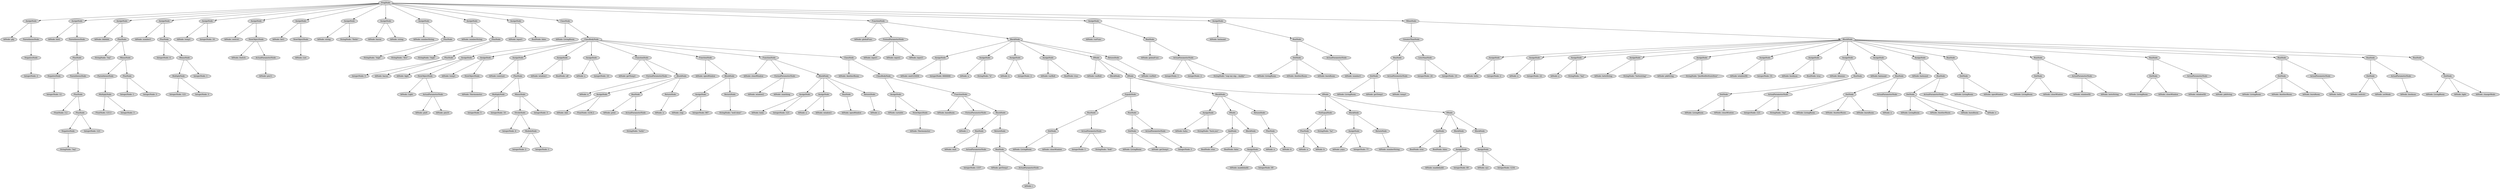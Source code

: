 digraph G {
	graph [ranksep=1.5 ratio=fill]
	node [style=filled]
	-9223363251847516100 [label=ProgNode]
	8785007195221 [label=AssignNode]
	-9223363251847516100 -> 8785007195221
	8785007195249 [label="IdNode: ghj"]
	8785007195221 -> 8785007195249
	-9223363251847580535 [label=ParenthesesNode]
	8785007195221 -> -9223363251847580535
	8785007195242 [label=NegativeNode]
	-9223363251847580535 -> 8785007195242
	8785007195298 [label="IntegerNode: 2"]
	8785007195242 -> 8785007195298
	8785007195235 [label=AssignNode]
	-9223363251847516100 -> 8785007195235
	-9223363251847580549 [label="IdNode: bird"]
	8785007195235 -> -9223363251847580549
	-9223363251847580521 [label=ParenthesesNode]
	8785007195235 -> -9223363251847580521
	8785007195291 [label=PlusNode]
	-9223363251847580521 -> 8785007195291
	8785007195312 [label=NegativeNode]
	8785007195291 -> 8785007195312
	-9223363251847580479 [label="IntegerNode: 12"]
	8785007195312 -> -9223363251847580479
	8785007195340 [label=ParenthesesNode]
	8785007195291 -> 8785007195340
	-9223363251847580444 [label=PlusNode]
	8785007195340 -> -9223363251847580444
	-9223363251847580458 [label="FloatNode: 3.2"]
	-9223363251847580444 -> -9223363251847580458
	-9223363251847580451 [label=PlusNode]
	-9223363251847580444 -> -9223363251847580451
	8785007195368 [label=NegativeNode]
	-9223363251847580451 -> 8785007195368
	8785007195361 [label="StringNode: \"hej\""]
	8785007195368 -> 8785007195361
	-9223363251847580437 [label="IntegerNode: 123"]
	-9223363251847580451 -> -9223363251847580437
	-9223363251847580563 [label=AssignNode]
	-9223363251847516100 -> -9223363251847580563
	8785007195263 [label="IdNode: bhbhbh"]
	-9223363251847580563 -> 8785007195263
	-9223363251847580570 [label=PlusNode]
	-9223363251847580563 -> -9223363251847580570
	-9223363251847580500 [label="StringNode: \"hej\""]
	-9223363251847580570 -> -9223363251847580500
	8785007195333 [label=MinusNode]
	-9223363251847580570 -> 8785007195333
	8785007195277 [label=ParenthesesNode]
	8785007195333 -> 8785007195277
	-9223363251847580423 [label=MultiplyNode]
	8785007195277 -> -9223363251847580423
	8785007195354 [label="FloatNode: 123.2"]
	-9223363251847580423 -> 8785007195354
	-9223363251847580430 [label="IntegerNode: 3"]
	-9223363251847580423 -> -9223363251847580430
	-9223363251847580486 [label=PlusNode]
	8785007195333 -> -9223363251847580486
	-9223363251847580472 [label="IntegerNode: 1"]
	-9223363251847580486 -> -9223363251847580472
	8785007195382 [label="IntegerNode: 3"]
	-9223363251847580486 -> 8785007195382
	-9223363251847580556 [label=AssignNode]
	-9223363251847516100 -> -9223363251847580556
	-9223363251847580528 [label="IdNode: number1"]
	-9223363251847580556 -> -9223363251847580528
	8785007195375 [label=PlusNode]
	-9223363251847580556 -> 8785007195375
	-9223363251847580493 [label="IntegerNode: 4"]
	8785007195375 -> -9223363251847580493
	8785007195389 [label=MinusNode]
	8785007195375 -> 8785007195389
	8785007195347 [label=MultiplyNode]
	8785007195389 -> 8785007195347
	8785007199752 [label="IntegerNode: 123"]
	8785007195347 -> 8785007199752
	-9223363251847576046 [label="IntegerNode: 3"]
	8785007195347 -> -9223363251847576046
	-9223363251847576039 [label="IntegerNode: 1"]
	8785007195389 -> -9223363251847576039
	8785007195270 [label=AssignNode]
	-9223363251847516100 -> 8785007195270
	8785007195319 [label="IdNode: temp1"]
	8785007195270 -> 8785007195319
	-9223363251847576032 [label="IntegerNode: 10"]
	8785007195270 -> -9223363251847576032
	8785007195284 [label=AssignNode]
	-9223363251847516100 -> 8785007195284
	-9223363251847576053 [label="IdNode: switch1"]
	8785007195284 -> -9223363251847576053
	8785007199787 [label=NewObjectNode]
	8785007195284 -> 8785007199787
	8785007199794 [label="IdNode: Switch"]
	8785007199787 -> 8785007199794
	-9223363251847576018 [label=ActualParameterNode]
	8785007199787 -> -9223363251847576018
	8785007199836 [label="IdNode: pin11"]
	-9223363251847576018 -> 8785007199836
	8785007195305 [label=AssignNode]
	-9223363251847516100 -> 8785007195305
	8785007199780 [label="IdNode: list1"]
	8785007195305 -> 8785007199780
	-9223363251847576004 [label=NewObjectNode]
	8785007195305 -> -9223363251847576004
	8785007199815 [label="IdNode: List"]
	-9223363251847576004 -> 8785007199815
	8785007199773 [label=AssignNode]
	-9223363251847516100 -> 8785007199773
	-9223363251847576011 [label="IdNode: string"]
	8785007199773 -> -9223363251847576011
	8785007199829 [label="StringNode: \"Hello\""]
	8785007199773 -> 8785007199829
	8785007199766 [label=AssignNode]
	-9223363251847516100 -> 8785007199766
	8785007199808 [label="IdNode: bacon"]
	8785007199766 -> 8785007199808
	8785007199850 [label="IdNode: string"]
	8785007199766 -> 8785007199850
	-9223363251847576060 [label=AssignNode]
	-9223363251847516100 -> -9223363251847576060
	-9223363251847575983 [label="IdNode: numberString"]
	-9223363251847576060 -> -9223363251847575983
	8785007199843 [label=PlusNode]
	-9223363251847576060 -> 8785007199843
	-9223363251847575962 [label="StringNode: \"high\""]
	8785007199843 -> -9223363251847575962
	-9223363251847575941 [label="StringNode: \"five\""]
	8785007199843 -> -9223363251847575941
	-9223363251847576025 [label=AssignNode]
	-9223363251847516100 -> -9223363251847576025
	-9223363251847575976 [label="IdNode: numberString"]
	-9223363251847576025 -> -9223363251847575976
	8785007199871 [label=PlusNode]
	-9223363251847576025 -> 8785007199871
	8785007199878 [label="StringNode: \"high\""]
	8785007199871 -> 8785007199878
	-9223363251847575927 [label=PlusNode]
	8785007199871 -> -9223363251847575927
	8785007199892 [label="IntegerNode: 5"]
	-9223363251847575927 -> 8785007199892
	8785007199906 [label="IdNode: bacon"]
	-9223363251847575927 -> 8785007199906
	8785007199801 [label=AssignNode]
	-9223363251847516100 -> 8785007199801
	8785007199857 [label="IdNode: input1"]
	8785007199801 -> 8785007199857
	-9223363251847575899 [label="BoolNode: false"]
	8785007199801 -> -9223363251847575899
	8785007199864 [label=ClassNode]
	-9223363251847516100 -> 8785007199864
	-9223363251847575955 [label="IdNode: LivingRoom"]
	8785007199864 -> -9223363251847575955
	8785007199822 [label=ClassBodyNode]
	8785007199864 -> 8785007199822
	8785007199885 [label=AssignNode]
	8785007199822 -> 8785007199885
	-9223363251847575920 [label="IdNode: light"]
	8785007199885 -> -9223363251847575920
	8785007199934 [label=NewObjectNode]
	8785007199885 -> 8785007199934
	8785007199941 [label="IdNode: Light"]
	8785007199934 -> 8785007199941
	-9223363251847575871 [label=ActualParameterNode]
	8785007199934 -> -9223363251847575871
	8785007199983 [label="IdNode: pin9"]
	-9223363251847575871 -> 8785007199983
	-9223363251847575829 [label="IdNode: pin10"]
	-9223363251847575871 -> -9223363251847575829
	8785007199899 [label=AssignNode]
	8785007199822 -> 8785007199899
	8785007199920 [label="IdNode: temp1"]
	8785007199899 -> 8785007199920
	8785007199948 [label=NewObjectNode]
	8785007199899 -> 8785007199948
	8785007199955 [label="IdNode: Thermometer"]
	8785007199948 -> 8785007199955
	8785007199913 [label=AssignNode]
	8785007199822 -> 8785007199913
	-9223363251847575864 [label="IdNode: constant"]
	8785007199913 -> -9223363251847575864
	8785007199962 [label=PlusNode]
	8785007199913 -> 8785007199962
	-9223363251847575843 [label=MultiplyNode]
	8785007199962 -> -9223363251847575843
	-9223363251847575822 [label="IntegerNode: 5"]
	-9223363251847575843 -> -9223363251847575822
	8785007199997 [label="IntegerNode: 10"]
	-9223363251847575843 -> 8785007199997
	8785007199969 [label=MinusNode]
	8785007199962 -> 8785007199969
	8785007199990 [label=DivideNode]
	8785007199969 -> 8785007199990
	-9223363251847574524 [label="IntegerNode: 4"]
	8785007199990 -> -9223363251847574524
	8785007199976 [label=ModuloNode]
	8785007199990 -> 8785007199976
	8785007201295 [label="IntegerNode: 2"]
	8785007199976 -> 8785007201295
	-9223363251847574503 [label="IntegerNode: 1"]
	8785007199976 -> -9223363251847574503
	8785007201302 [label="IntegerNode: 3"]
	8785007199969 -> 8785007201302
	-9223363251847575906 [label=AssignNode]
	8785007199822 -> -9223363251847575906
	-9223363251847575857 [label="IdNode: window1"]
	-9223363251847575906 -> -9223363251847575857
	-9223363251847574517 [label="BoolNode: off"]
	-9223363251847575906 -> -9223363251847574517
	-9223363251847575885 [label=AssignNode]
	8785007199822 -> -9223363251847575885
	-9223363251847574510 [label="IdNode: x"]
	-9223363251847575885 -> -9223363251847574510
	8785007201330 [label="IntegerNode: 10"]
	-9223363251847575885 -> 8785007201330
	-9223363251847575878 [label=FunctionNode]
	8785007199822 -> -9223363251847575878
	-9223363251847574496 [label="IdNode: getTemp1"]
	-9223363251847575878 -> -9223363251847574496
	8785007201288 [label=FormalParameterNode]
	-9223363251847575878 -> 8785007201288
	8785007201316 [label="IdNode: n"]
	8785007201288 -> 8785007201316
	8785007201309 [label=BlockNode]
	-9223363251847575878 -> 8785007201309
	8785007201323 [label=AssignNode]
	8785007201309 -> 8785007201323
	-9223363251847574468 [label="IdNode: dab"]
	8785007201323 -> -9223363251847574468
	-9223363251847574440 [label="FloatNode: 1234.2"]
	8785007201323 -> -9223363251847574440
	-9223363251847574482 [label=RunNode]
	8785007201309 -> -9223363251847574482
	8785007201351 [label="IdNode: print"]
	-9223363251847574482 -> 8785007201351
	8785007201337 [label=ActualParameterNode]
	-9223363251847574482 -> 8785007201337
	-9223363251847574426 [label="StringNode: \"hello\""]
	8785007201337 -> -9223363251847574426
	8785007201344 [label=ReturnNode]
	8785007201309 -> 8785007201344
	8785007201400 [label="IdNode: n"]
	8785007201344 -> 8785007201400
	-9223363251847574475 [label=FunctionNode]
	8785007199822 -> -9223363251847574475
	-9223363251847574461 [label="IdNode: openWindow"]
	-9223363251847574475 -> -9223363251847574461
	8785007201372 [label=BlockNode]
	-9223363251847574475 -> 8785007201372
	8785007201358 [label=AssignNode]
	8785007201372 -> 8785007201358
	8785007201386 [label="IdNode: clap"]
	8785007201358 -> 8785007201386
	8785007201414 [label="IntegerNode: 987"]
	8785007201358 -> 8785007201414
	-9223363251847574447 [label=ReturnNode]
	8785007201372 -> -9223363251847574447
	8785007201421 [label="StringNode: \"well done\""]
	-9223363251847574447 -> 8785007201421
	-9223363251847574454 [label=FunctionNode]
	8785007199822 -> -9223363251847574454
	8785007201393 [label="IdNode: closeWindow"]
	-9223363251847574454 -> 8785007201393
	-9223363251847574405 [label=FormalParameterNode]
	-9223363251847574454 -> -9223363251847574405
	-9223363251847574433 [label="IdNode: window2"]
	-9223363251847574405 -> -9223363251847574433
	-9223363251847574419 [label="IdNode: sumthing"]
	-9223363251847574405 -> -9223363251847574419
	8785007201379 [label=BlockNode]
	-9223363251847574454 -> 8785007201379
	-9223363251847574412 [label=AssignNode]
	8785007201379 -> -9223363251847574412
	8785007201428 [label="IdNode: baby"]
	-9223363251847574412 -> 8785007201428
	8785007201456 [label="IntegerNode: 123"]
	-9223363251847574412 -> 8785007201456
	-9223363251847574384 [label=AssignNode]
	8785007201379 -> -9223363251847574384
	-9223363251847574370 [label="IdNode: a"]
	-9223363251847574384 -> -9223363251847574370
	-9223363251847574335 [label="IdNode: window2"]
	-9223363251847574384 -> -9223363251847574335
	-9223363251847574398 [label=RunNode]
	8785007201379 -> -9223363251847574398
	-9223363251847574349 [label="IdNode: openWindow"]
	-9223363251847574398 -> -9223363251847574349
	-9223363251847574377 [label=ReturnNode]
	8785007201379 -> -9223363251847574377
	-9223363251847574314 [label="IdNode: a"]
	-9223363251847574377 -> -9223363251847574314
	-9223363251847574363 [label=ClassNode]
	8785007199822 -> -9223363251847574363
	8785007201435 [label="IdNode: AnotherRoom"]
	-9223363251847574363 -> 8785007201435
	-9223363251847574391 [label=ClassBodyNode]
	-9223363251847574363 -> -9223363251847574391
	8785007201463 [label=AssignNode]
	-9223363251847574391 -> 8785007201463
	-9223363251847574342 [label="IdNode: variable"]
	8785007201463 -> -9223363251847574342
	-9223363251847574307 [label=NewObjectNode]
	8785007201463 -> -9223363251847574307
	8785007201505 [label="IdNode: Thermometer"]
	-9223363251847574307 -> 8785007201505
	8785007201449 [label=FunctionNode]
	-9223363251847574391 -> 8785007201449
	-9223363251847574356 [label="IdNode: burnRoom"]
	8785007201449 -> -9223363251847574356
	8785007201477 [label=FormalParameterNode]
	8785007201449 -> 8785007201477
	8785007201470 [label="IdNode: i"]
	8785007201477 -> 8785007201470
	-9223363251847574321 [label=BlockNode]
	8785007201449 -> -9223363251847574321
	8785007201498 [label=RunNode]
	-9223363251847574321 -> 8785007201498
	-9223363251847574293 [label="IdNode: wait"]
	8785007201498 -> -9223363251847574293
	-9223363251847574300 [label=ActualParameterNode]
	8785007201498 -> -9223363251847574300
	8785007203343 [label="IntegerNode: 1337"]
	-9223363251847574300 -> 8785007203343
	8785007201512 [label=ReturnNode]
	-9223363251847574321 -> 8785007201512
	8785007203350 [label=RunNode]
	8785007201512 -> 8785007203350
	-9223363251847572448 [label="IdNode: getTemp1"]
	8785007203350 -> -9223363251847572448
	-9223363251847572455 [label=ActualParameterNode]
	8785007203350 -> -9223363251847572455
	-9223363251847572413 [label="IdNode: i"]
	-9223363251847572455 -> -9223363251847572413
	-9223363251847575913 [label=FunctionNode]
	-9223363251847516100 -> -9223363251847575913
	8785007199927 [label="IdNode: globalFunc"]
	-9223363251847575913 -> 8785007199927
	-9223363251847575850 [label=FormalParameterNode]
	-9223363251847575913 -> -9223363251847575850
	-9223363251847575815 [label="IdNode: input1"]
	-9223363251847575850 -> -9223363251847575815
	-9223363251847574489 [label="IdNode: input2"]
	-9223363251847575850 -> -9223363251847574489
	8785007201407 [label="IdNode: input3"]
	-9223363251847575850 -> 8785007201407
	-9223363251847575836 [label=BlockNode]
	-9223363251847575913 -> -9223363251847575836
	-9223363251847574328 [label=AssignNode]
	-9223363251847575836 -> -9223363251847574328
	8785007201526 [label="IdNode: smil123456"]
	-9223363251847574328 -> 8785007201526
	8785007203371 [label="IntegerNode: 6666666"]
	-9223363251847574328 -> 8785007203371
	8785007201484 [label=AssignNode]
	-9223363251847575836 -> 8785007201484
	-9223363251847574286 [label="IdNode: a"]
	8785007201484 -> -9223363251847574286
	8785007203364 [label="StringNode: \"h\""]
	8785007201484 -> 8785007203364
	8785007201491 [label=AssignNode]
	-9223363251847575836 -> 8785007201491
	-9223363251847572469 [label="IdNode: b"]
	8785007201491 -> -9223363251847572469
	-9223363251847572420 [label="IntegerNode: 2"]
	8785007201491 -> -9223363251847572420
	8785007203336 [label=AssignNode]
	-9223363251847575836 -> 8785007203336
	-9223363251847572441 [label="IdNode: varBoll"]
	8785007203336 -> -9223363251847572441
	-9223363251847572406 [label="BoolNode: true"]
	8785007203336 -> -9223363251847572406
	-9223363251847572476 [label=IfNode]
	-9223363251847575836 -> -9223363251847572476
	-9223363251847572392 [label="IdNode: varBoll"]
	-9223363251847572476 -> -9223363251847572392
	8785007203378 [label=BlockNode]
	-9223363251847572476 -> 8785007203378
	8785007203385 [label=IfNode]
	-9223363251847572476 -> 8785007203385
	-9223363251847572399 [label=EqualsNode]
	8785007203385 -> -9223363251847572399
	8785007203427 [label=RunNode]
	-9223363251847572399 -> 8785007203427
	8785007203441 [label=DotNode]
	8785007203427 -> 8785007203441
	-9223363251847572371 [label="IdNode: LivingRoom"]
	8785007203441 -> -9223363251847572371
	-9223363251847572364 [label="IdNode: closeWindow"]
	8785007203441 -> -9223363251847572364
	-9223363251847572378 [label=ActualParameterNode]
	8785007203427 -> -9223363251847572378
	8785007203476 [label="IntegerNode: 1"]
	-9223363251847572378 -> 8785007203476
	-9223363251847572336 [label="StringNode: \"fedt\""]
	-9223363251847572378 -> -9223363251847572336
	8785007203434 [label=RunNode]
	-9223363251847572399 -> 8785007203434
	-9223363251847572343 [label=DotNode]
	8785007203434 -> -9223363251847572343
	8785007203462 [label="IdNode: LivingRoom"]
	-9223363251847572343 -> 8785007203462
	-9223363251847572329 [label="IdNode: getTemp1"]
	-9223363251847572343 -> -9223363251847572329
	8785007203448 [label=ActualParameterNode]
	8785007203434 -> 8785007203448
	-9223363251847572301 [label="IntegerNode: 1"]
	8785007203448 -> -9223363251847572301
	8785007203406 [label=BlockNode]
	8785007203385 -> 8785007203406
	8785007203399 [label=AssignNode]
	8785007203406 -> 8785007203399
	8785007203455 [label="IdNode: haha"]
	8785007203399 -> 8785007203455
	8785007203490 [label="StringNode: \"fuck you\""]
	8785007203399 -> 8785007203490
	8785007203420 [label=IfNode]
	8785007203406 -> 8785007203420
	-9223363251847572350 [label=AndNode]
	8785007203420 -> -9223363251847572350
	8785007203511 [label="BoolNode: true"]
	-9223363251847572350 -> 8785007203511
	-9223363251847572294 [label="BoolNode: false"]
	-9223363251847572350 -> -9223363251847572294
	-9223363251847572357 [label=BlockNode]
	8785007203420 -> -9223363251847572357
	-9223363251847572315 [label=AssignNode]
	-9223363251847572357 -> -9223363251847572315
	-9223363251847572308 [label="IdNode: maddidaddi"]
	-9223363251847572315 -> -9223363251847572308
	-9223363251847572273 [label="IntegerNode: 69"]
	-9223363251847572315 -> -9223363251847572273
	8785007203413 [label=ReturnNode]
	8785007203406 -> 8785007203413
	-9223363251847572287 [label=PlusNode]
	8785007203413 -> -9223363251847572287
	-9223363251847572266 [label="IdNode: a"]
	-9223363251847572287 -> -9223363251847572266
	8785007203553 [label="IdNode: b"]
	-9223363251847572287 -> 8785007203553
	-9223363251847572322 [label=IfNode]
	8785007203385 -> -9223363251847572322
	8785007203483 [label=NotEqualNode]
	-9223363251847572322 -> 8785007203483
	8785007203504 [label=PlusNode]
	8785007203483 -> 8785007203504
	8785007203546 [label="IdNode: a"]
	8785007203504 -> 8785007203546
	8785007203532 [label="IdNode: b"]
	8785007203504 -> 8785007203532
	-9223363251847572245 [label="StringNode: \"ha\""]
	8785007203483 -> -9223363251847572245
	8785007203469 [label=BlockNode]
	-9223363251847572322 -> 8785007203469
	8785007203518 [label=AssignNode]
	8785007203469 -> 8785007203518
	-9223363251847572280 [label="IdNode: yaya"]
	8785007203518 -> -9223363251847572280
	8785007203581 [label="IntegerNode: 77"]
	8785007203518 -> 8785007203581
	8785007203525 [label=ReturnNode]
	8785007203469 -> 8785007203525
	8785007205903 [label="IdNode: numberString"]
	8785007203525 -> 8785007205903
	8785007203567 [label=IfNode]
	-9223363251847572322 -> 8785007203567
	8785007203560 [label=AndNode]
	8785007203567 -> 8785007203560
	-9223363251847569916 [label="BoolNode: true"]
	8785007203560 -> -9223363251847569916
	-9223363251847569909 [label="BoolNode: false"]
	8785007203560 -> -9223363251847569909
	-9223363251847572252 [label=BlockNode]
	8785007203567 -> -9223363251847572252
	-9223363251847572231 [label=AssignNode]
	-9223363251847572252 -> -9223363251847572231
	-9223363251847569902 [label="IdNode: maddidaddi"]
	-9223363251847572231 -> -9223363251847569902
	8785007205931 [label="IntegerNode: 69"]
	-9223363251847572231 -> 8785007205931
	8785007203574 [label=BlockNode]
	8785007203567 -> 8785007203574
	8785007205896 [label=AssignNode]
	8785007203574 -> 8785007205896
	-9223363251847569888 [label="IdNode: xyz"]
	8785007205896 -> -9223363251847569888
	8785007205952 [label="IntegerNode: 1234"]
	8785007205896 -> 8785007205952
	-9223363251847572427 [label=ReturnNode]
	-9223363251847575836 -> -9223363251847572427
	8785007205917 [label="IdNode: varBoll"]
	-9223363251847572427 -> 8785007205917
	8785007201442 [label=AssignNode]
	-9223363251847516100 -> 8785007201442
	8785007201533 [label="IdNode: varFunc"]
	8785007201442 -> 8785007201533
	8785007203497 [label=RunNode]
	8785007201442 -> 8785007203497
	8785007205924 [label="IdNode: globalFunc"]
	8785007203497 -> 8785007205924
	-9223363251847572238 [label=ActualParameterNode]
	8785007203497 -> -9223363251847572238
	-9223363251847569860 [label="IntegerNode: 1"]
	-9223363251847572238 -> -9223363251847569860
	-9223363251847569846 [label="IntegerNode: 2"]
	-9223363251847572238 -> -9223363251847569846
	8785007205945 [label="StringNode: \"sup my nig... daddy\""]
	-9223363251847572238 -> 8785007205945
	8785007201519 [label=AssignNode]
	-9223363251847516100 -> 8785007201519
	-9223363251847572259 [label="IdNode: batmand"]
	8785007201519 -> -9223363251847572259
	-9223363251847569881 [label=RunNode]
	8785007201519 -> -9223363251847569881
	-9223363251847569839 [label=DotNode]
	-9223363251847569881 -> -9223363251847569839
	-9223363251847569867 [label="IdNode: LivingRoom"]
	-9223363251847569839 -> -9223363251847569867
	8785007205966 [label="IdNode: AnotherRoom"]
	-9223363251847569839 -> 8785007205966
	-9223363251847569853 [label="IdNode: burnRoom"]
	-9223363251847569839 -> -9223363251847569853
	-9223363251847569895 [label=ActualParameterNode]
	-9223363251847569881 -> -9223363251847569895
	8785007206001 [label="IdNode: number1"]
	-9223363251847569895 -> 8785007206001
	-9223363251847572462 [label=WhenNode]
	-9223363251847516100 -> -9223363251847572462
	8785007205910 [label=GreaterThanNode]
	-9223363251847572462 -> 8785007205910
	8785007205959 [label=RunNode]
	8785007205910 -> 8785007205959
	8785007205987 [label=DotNode]
	8785007205959 -> 8785007205987
	-9223363251847569825 [label="IdNode: LivingRoom"]
	8785007205987 -> -9223363251847569825
	8785007205994 [label="IdNode: getTemp1"]
	8785007205987 -> 8785007205994
	8785007205973 [label=ActualParameterNode]
	8785007205959 -> 8785007205973
	8785007206029 [label="IdNode: temp1"]
	8785007205973 -> 8785007206029
	8785007205938 [label=LessThanNode]
	8785007205910 -> 8785007205938
	-9223363251847569804 [label="IntegerNode: 20"]
	8785007205938 -> -9223363251847569804
	8785007206015 [label="IntegerNode: 10"]
	8785007205938 -> 8785007206015
	8785007203392 [label=BlockNode]
	-9223363251847572462 -> 8785007203392
	8785007203539 [label=AssignNode]
	8785007203392 -> 8785007203539
	-9223363251847569874 [label="IdNode: hello"]
	8785007203539 -> -9223363251847569874
	8785007206036 [label="IntegerNode: 2"]
	8785007203539 -> 8785007206036
	-9223363251847569832 [label=AssignNode]
	8785007203392 -> -9223363251847569832
	8785007206022 [label="IdNode: x"]
	-9223363251847569832 -> 8785007206022
	-9223363251847569762 [label="IntegerNode: 22"]
	-9223363251847569832 -> -9223363251847569762
	8785007206008 [label=AssignNode]
	8785007203392 -> 8785007206008
	-9223363251847569783 [label="IdNode: y"]
	8785007206008 -> -9223363251847569783
	8785007206057 [label="StringNode: \"hej\""]
	8785007206008 -> 8785007206057
	-9223363251847569811 [label=AssignNode]
	8785007203392 -> -9223363251847569811
	8785007206050 [label="IdNode: lorteString"]
	-9223363251847569811 -> 8785007206050
	8785007206071 [label="StringNode: \"lortestring\""]
	-9223363251847569811 -> 8785007206071
	-9223363251847569818 [label=AssignNode]
	8785007203392 -> -9223363251847569818
	-9223363251847569748 [label="IdNode: pikString"]
	-9223363251847569818 -> -9223363251847569748
	8785007206085 [label="StringNode: \"JenMedDeStoreSten\""]
	-9223363251847569818 -> 8785007206085
	-9223363251847569790 [label=AssignNode]
	8785007203392 -> -9223363251847569790
	-9223363251847569734 [label="IdNode: windowXX"]
	-9223363251847569790 -> -9223363251847569734
	-9223363251847569706 [label="IntegerNode: 55"]
	-9223363251847569790 -> -9223363251847569706
	-9223363251847569769 [label=AssignNode]
	8785007203392 -> -9223363251847569769
	-9223363251847569720 [label="IdNode: boolman"]
	-9223363251847569769 -> -9223363251847569720
	8785007206113 [label="BoolNode: true"]
	-9223363251847569769 -> 8785007206113
	-9223363251847569755 [label=AssignNode]
	8785007203392 -> -9223363251847569755
	8785007206106 [label="IdNode: klamme"]
	-9223363251847569755 -> 8785007206106
	8785007206127 [label=RunNode]
	-9223363251847569755 -> 8785007206127
	8785007206141 [label=DotNode]
	8785007206127 -> 8785007206141
	-9223363251847569671 [label="IdNode: LivingRoom"]
	8785007206141 -> -9223363251847569671
	-9223363251847601916 [label="IdNode: closeWindow"]
	8785007206141 -> -9223363251847601916
	-9223363251847569678 [label=ActualParameterNode]
	8785007206127 -> -9223363251847569678
	8785007173924 [label="IntegerNode: 123"]
	-9223363251847569678 -> 8785007173924
	-9223363251847601888 [label="StringNode: \"hej\""]
	-9223363251847569678 -> -9223363251847601888
	-9223363251847569741 [label=AssignNode]
	8785007203392 -> -9223363251847569741
	-9223363251847569692 [label="IdNode: batmand"]
	-9223363251847569741 -> -9223363251847569692
	8785007173896 [label=RunNode]
	-9223363251847569741 -> 8785007173896
	8785007173917 [label=DotNode]
	8785007173896 -> 8785007173917
	-9223363251847601895 [label="IdNode: LivingRoom"]
	8785007173917 -> -9223363251847601895
	8785007173931 [label="IdNode: AnotherRoom"]
	8785007173917 -> 8785007173931
	-9223363251847601874 [label="IdNode: burnRoom"]
	8785007173917 -> -9223363251847601874
	-9223363251847601909 [label=ActualParameterNode]
	8785007173896 -> -9223363251847601909
	8785007173966 [label="IdNode: x"]
	-9223363251847601909 -> 8785007173966
	-9223363251847569727 [label=AssignNode]
	8785007203392 -> -9223363251847569727
	8785007206134 [label="IdNode: batmand"]
	-9223363251847569727 -> 8785007206134
	8785007173938 [label=RunNode]
	-9223363251847569727 -> 8785007173938
	-9223363251847601839 [label=DotNode]
	8785007173938 -> -9223363251847601839
	8785007173952 [label="IdNode: LivingRoom"]
	-9223363251847601839 -> 8785007173952
	-9223363251847601853 [label="IdNode: AnotherRoom"]
	-9223363251847601839 -> -9223363251847601853
	8785007173973 [label="IdNode: burnRoom"]
	-9223363251847601839 -> 8785007173973
	8785007173945 [label=ActualParameterNode]
	8785007173938 -> 8785007173945
	8785007174001 [label="IdNode: x"]
	8785007173945 -> 8785007174001
	-9223363251847569713 [label=RunNode]
	8785007203392 -> -9223363251847569713
	8785007173903 [label=DotNode]
	-9223363251847569713 -> 8785007173903
	-9223363251847601867 [label="IdNode: LivingRoom"]
	8785007173903 -> -9223363251847601867
	8785007173910 [label="IdNode: openWindow"]
	8785007173903 -> 8785007173910
	-9223363251847601902 [label=RunNode]
	8785007203392 -> -9223363251847601902
	8785007173959 [label=DotNode]
	-9223363251847601902 -> 8785007173959
	-9223363251847601860 [label="IdNode: LivingRoom"]
	8785007173959 -> -9223363251847601860
	-9223363251847601846 [label="IdNode: closeWindow"]
	8785007173959 -> -9223363251847601846
	-9223363251847601832 [label=ActualParameterNode]
	-9223363251847601902 -> -9223363251847601832
	8785007174015 [label="IdNode: windowXX"]
	-9223363251847601832 -> 8785007174015
	-9223363251847601797 [label="IdNode: lorteString"]
	-9223363251847601832 -> -9223363251847601797
	8785007173994 [label=RunNode]
	8785007203392 -> 8785007173994
	-9223363251847601818 [label=DotNode]
	8785007173994 -> -9223363251847601818
	-9223363251847601825 [label="IdNode: LivingRoom"]
	-9223363251847601818 -> -9223363251847601825
	-9223363251847601804 [label="IdNode: closeWindow"]
	-9223363251847601818 -> -9223363251847601804
	-9223363251847601881 [label=ActualParameterNode]
	8785007173994 -> -9223363251847601881
	8785007174043 [label="IdNode: windowXX"]
	-9223363251847601881 -> 8785007174043
	-9223363251847601769 [label="IdNode: pikString"]
	-9223363251847601881 -> -9223363251847601769
	-9223363251847601783 [label=RunNode]
	8785007203392 -> -9223363251847601783
	8785007174036 [label=DotNode]
	-9223363251847601783 -> 8785007174036
	-9223363251847601790 [label="IdNode: LivingRoom"]
	8785007174036 -> -9223363251847601790
	8785007174022 [label="IdNode: AnotherRoom"]
	8785007174036 -> 8785007174022
	-9223363251847601762 [label="IdNode: burnRoom"]
	8785007174036 -> -9223363251847601762
	8785007173980 [label=ActualParameterNode]
	-9223363251847601783 -> 8785007173980
	-9223363251847601734 [label="IdNode: hello"]
	8785007173980 -> -9223363251847601734
	-9223363251847601811 [label=RunNode]
	8785007203392 -> -9223363251847601811
	8785007174050 [label=DotNode]
	-9223363251847601811 -> 8785007174050
	8785007174057 [label="IdNode: switch1"]
	8785007174050 -> 8785007174057
	-9223363251847601748 [label="IdNode: setMode"]
	8785007174050 -> -9223363251847601748
	8785007174029 [label=ActualParameterNode]
	-9223363251847601811 -> 8785007174029
	8785007174099 [label="IdNode: boolman"]
	8785007174029 -> 8785007174099
	-9223363251847601776 [label=RunNode]
	8785007203392 -> -9223363251847601776
	8785007174092 [label=DotNode]
	-9223363251847601776 -> 8785007174092
	-9223363251847601727 [label="IdNode: LivingRoom"]
	8785007174092 -> -9223363251847601727
	8785007174085 [label="IdNode: light"]
	8785007174092 -> 8785007174085
	-9223363251847601720 [label="IdNode: changeMode"]
	8785007174092 -> -9223363251847601720
	overlap=false
}
